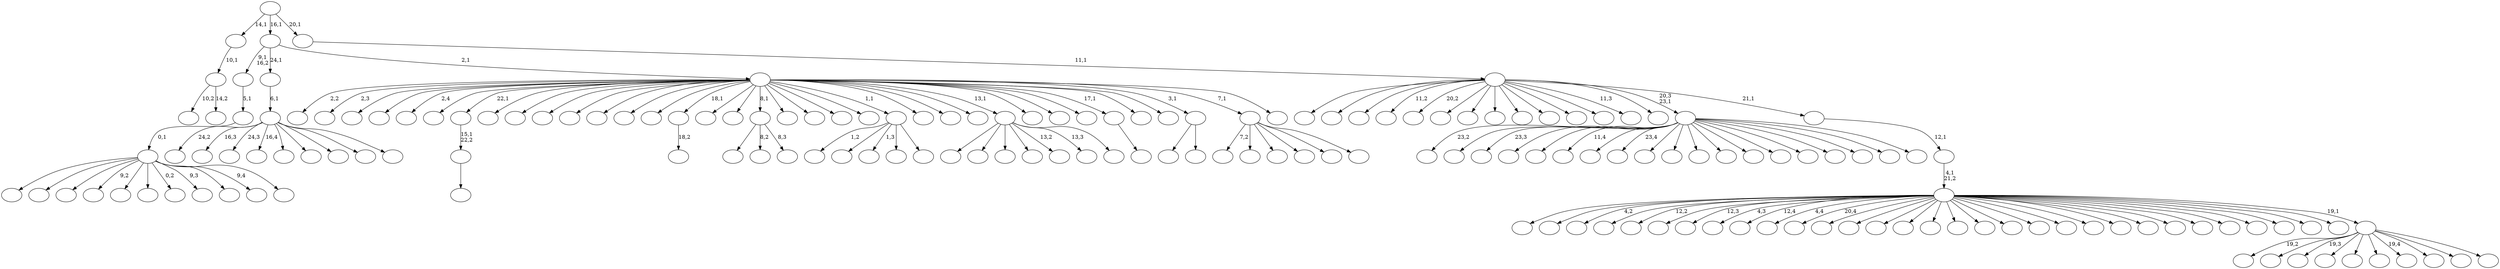 digraph T {
	175 [label=""]
	174 [label=""]
	173 [label=""]
	172 [label=""]
	171 [label=""]
	170 [label=""]
	169 [label=""]
	168 [label=""]
	167 [label=""]
	166 [label=""]
	165 [label=""]
	164 [label=""]
	163 [label=""]
	162 [label=""]
	161 [label=""]
	160 [label=""]
	159 [label=""]
	158 [label=""]
	157 [label=""]
	156 [label=""]
	155 [label=""]
	154 [label=""]
	153 [label=""]
	152 [label=""]
	151 [label=""]
	150 [label=""]
	149 [label=""]
	148 [label=""]
	147 [label=""]
	146 [label=""]
	145 [label=""]
	144 [label=""]
	143 [label=""]
	142 [label=""]
	141 [label=""]
	140 [label=""]
	139 [label=""]
	138 [label=""]
	137 [label=""]
	136 [label=""]
	135 [label=""]
	134 [label=""]
	133 [label=""]
	132 [label=""]
	131 [label=""]
	130 [label=""]
	129 [label=""]
	128 [label=""]
	127 [label=""]
	126 [label=""]
	125 [label=""]
	124 [label=""]
	123 [label=""]
	122 [label=""]
	121 [label=""]
	120 [label=""]
	119 [label=""]
	118 [label=""]
	117 [label=""]
	116 [label=""]
	115 [label=""]
	114 [label=""]
	113 [label=""]
	112 [label=""]
	111 [label=""]
	110 [label=""]
	109 [label=""]
	108 [label=""]
	107 [label=""]
	106 [label=""]
	105 [label=""]
	104 [label=""]
	103 [label=""]
	102 [label=""]
	101 [label=""]
	100 [label=""]
	99 [label=""]
	98 [label=""]
	97 [label=""]
	96 [label=""]
	95 [label=""]
	94 [label=""]
	93 [label=""]
	92 [label=""]
	91 [label=""]
	90 [label=""]
	89 [label=""]
	88 [label=""]
	87 [label=""]
	86 [label=""]
	85 [label=""]
	84 [label=""]
	83 [label=""]
	82 [label=""]
	81 [label=""]
	80 [label=""]
	79 [label=""]
	78 [label=""]
	77 [label=""]
	76 [label=""]
	75 [label=""]
	74 [label=""]
	73 [label=""]
	72 [label=""]
	71 [label=""]
	70 [label=""]
	69 [label=""]
	68 [label=""]
	67 [label=""]
	66 [label=""]
	65 [label=""]
	64 [label=""]
	63 [label=""]
	62 [label=""]
	61 [label=""]
	60 [label=""]
	59 [label=""]
	58 [label=""]
	57 [label=""]
	56 [label=""]
	55 [label=""]
	54 [label=""]
	53 [label=""]
	52 [label=""]
	51 [label=""]
	50 [label=""]
	49 [label=""]
	48 [label=""]
	47 [label=""]
	46 [label=""]
	45 [label=""]
	44 [label=""]
	43 [label=""]
	42 [label=""]
	41 [label=""]
	40 [label=""]
	39 [label=""]
	38 [label=""]
	37 [label=""]
	36 [label=""]
	35 [label=""]
	34 [label=""]
	33 [label=""]
	32 [label=""]
	31 [label=""]
	30 [label=""]
	29 [label=""]
	28 [label=""]
	27 [label=""]
	26 [label=""]
	25 [label=""]
	24 [label=""]
	23 [label=""]
	22 [label=""]
	21 [label=""]
	20 [label=""]
	19 [label=""]
	18 [label=""]
	17 [label=""]
	16 [label=""]
	15 [label=""]
	14 [label=""]
	13 [label=""]
	12 [label=""]
	11 [label=""]
	10 [label=""]
	9 [label=""]
	8 [label=""]
	7 [label=""]
	6 [label=""]
	5 [label=""]
	4 [label=""]
	3 [label=""]
	2 [label=""]
	1 [label=""]
	0 [label=""]
	147 -> 148 [label=""]
	146 -> 147 [label="15,1\n22,2"]
	97 -> 98 [label="18,2"]
	81 -> 109 [label=""]
	81 -> 93 [label="8,2"]
	81 -> 82 [label="8,3"]
	75 -> 160 [label="10,2"]
	75 -> 76 [label="14,2"]
	74 -> 75 [label="10,1"]
	64 -> 154 [label="1,2"]
	64 -> 105 [label=""]
	64 -> 90 [label="1,3"]
	64 -> 85 [label=""]
	64 -> 65 [label=""]
	53 -> 173 [label=""]
	53 -> 172 [label=""]
	53 -> 169 [label=""]
	53 -> 167 [label="9,2"]
	53 -> 152 [label=""]
	53 -> 133 [label=""]
	53 -> 123 [label="0,2"]
	53 -> 112 [label="9,3"]
	53 -> 96 [label=""]
	53 -> 92 [label="9,4"]
	53 -> 54 [label=""]
	52 -> 53 [label="0,1"]
	51 -> 52 [label="5,1"]
	38 -> 165 [label=""]
	38 -> 143 [label=""]
	38 -> 131 [label=""]
	38 -> 87 [label=""]
	38 -> 59 [label="13,2"]
	38 -> 43 [label="13,3"]
	38 -> 39 [label=""]
	31 -> 155 [label="24,2"]
	31 -> 117 [label="16,3"]
	31 -> 106 [label="24,3"]
	31 -> 102 [label="16,4"]
	31 -> 83 [label=""]
	31 -> 58 [label=""]
	31 -> 49 [label=""]
	31 -> 42 [label=""]
	31 -> 32 [label=""]
	30 -> 31 [label="6,1"]
	26 -> 27 [label=""]
	16 -> 115 [label=""]
	16 -> 17 [label=""]
	14 -> 151 [label="7,2"]
	14 -> 91 [label=""]
	14 -> 77 [label=""]
	14 -> 66 [label=""]
	14 -> 19 [label=""]
	14 -> 15 [label=""]
	12 -> 174 [label="2,2"]
	12 -> 159 [label="2,3"]
	12 -> 157 [label=""]
	12 -> 156 [label=""]
	12 -> 150 [label="2,4"]
	12 -> 149 [label=""]
	12 -> 146 [label="22,1"]
	12 -> 141 [label=""]
	12 -> 140 [label=""]
	12 -> 138 [label=""]
	12 -> 130 [label=""]
	12 -> 113 [label=""]
	12 -> 103 [label=""]
	12 -> 100 [label=""]
	12 -> 97 [label="18,1"]
	12 -> 95 [label=""]
	12 -> 84 [label=""]
	12 -> 81 [label="8,1"]
	12 -> 79 [label=""]
	12 -> 78 [label=""]
	12 -> 72 [label=""]
	12 -> 71 [label=""]
	12 -> 64 [label="1,1"]
	12 -> 55 [label=""]
	12 -> 41 [label=""]
	12 -> 40 [label=""]
	12 -> 38 [label="13,1"]
	12 -> 35 [label=""]
	12 -> 29 [label=""]
	12 -> 28 [label=""]
	12 -> 26 [label="17,1"]
	12 -> 25 [label=""]
	12 -> 21 [label=""]
	12 -> 16 [label="3,1"]
	12 -> 14 [label="7,1"]
	12 -> 13 [label=""]
	11 -> 51 [label="9,1\n16,2"]
	11 -> 30 [label="24,1"]
	11 -> 12 [label="2,1"]
	8 -> 171 [label="23,2"]
	8 -> 168 [label=""]
	8 -> 163 [label="23,3"]
	8 -> 161 [label=""]
	8 -> 134 [label=""]
	8 -> 127 [label="11,4"]
	8 -> 125 [label=""]
	8 -> 108 [label="23,4"]
	8 -> 80 [label=""]
	8 -> 70 [label=""]
	8 -> 69 [label=""]
	8 -> 68 [label=""]
	8 -> 57 [label=""]
	8 -> 56 [label=""]
	8 -> 48 [label=""]
	8 -> 47 [label=""]
	8 -> 37 [label=""]
	8 -> 10 [label=""]
	8 -> 9 [label=""]
	6 -> 175 [label="19,2"]
	6 -> 137 [label=""]
	6 -> 129 [label="19,3"]
	6 -> 114 [label=""]
	6 -> 111 [label=""]
	6 -> 89 [label=""]
	6 -> 86 [label="19,4"]
	6 -> 62 [label=""]
	6 -> 50 [label=""]
	6 -> 7 [label=""]
	5 -> 170 [label=""]
	5 -> 164 [label=""]
	5 -> 162 [label="4,2"]
	5 -> 158 [label=""]
	5 -> 145 [label="12,2"]
	5 -> 144 [label=""]
	5 -> 142 [label="12,3"]
	5 -> 135 [label="4,3"]
	5 -> 132 [label="12,4"]
	5 -> 124 [label="4,4"]
	5 -> 122 [label="20,4"]
	5 -> 121 [label=""]
	5 -> 120 [label=""]
	5 -> 119 [label=""]
	5 -> 118 [label=""]
	5 -> 110 [label=""]
	5 -> 107 [label=""]
	5 -> 101 [label=""]
	5 -> 94 [label=""]
	5 -> 88 [label=""]
	5 -> 73 [label=""]
	5 -> 61 [label=""]
	5 -> 60 [label=""]
	5 -> 46 [label=""]
	5 -> 45 [label=""]
	5 -> 44 [label=""]
	5 -> 36 [label=""]
	5 -> 33 [label=""]
	5 -> 24 [label=""]
	5 -> 22 [label=""]
	5 -> 20 [label=""]
	5 -> 6 [label="19,1"]
	4 -> 5 [label="4,1\n21,2"]
	3 -> 4 [label="12,1"]
	2 -> 166 [label=""]
	2 -> 153 [label=""]
	2 -> 139 [label=""]
	2 -> 136 [label="11,2"]
	2 -> 128 [label="20,2"]
	2 -> 126 [label=""]
	2 -> 116 [label=""]
	2 -> 104 [label=""]
	2 -> 99 [label=""]
	2 -> 67 [label=""]
	2 -> 63 [label=""]
	2 -> 34 [label=""]
	2 -> 23 [label="11,3"]
	2 -> 18 [label=""]
	2 -> 8 [label="20,3\n23,1"]
	2 -> 3 [label="21,1"]
	1 -> 2 [label="11,1"]
	0 -> 74 [label="14,1"]
	0 -> 11 [label="16,1"]
	0 -> 1 [label="20,1"]
}
